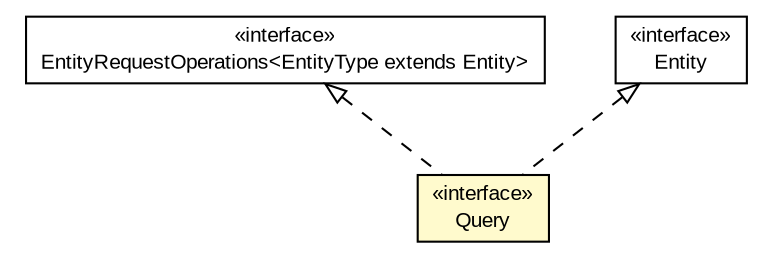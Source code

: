 #!/usr/local/bin/dot
#
# Class diagram 
# Generated by UMLGraph version 5.1 (http://www.umlgraph.org/)
#

digraph G {
	edge [fontname="arial",fontsize=10,labelfontname="arial",labelfontsize=10];
	node [fontname="arial",fontsize=10,shape=plaintext];
	nodesep=0.25;
	ranksep=0.5;
	// io.nextweb.operations.entity.EntityRequestOperations<EntityType extends io.nextweb.Entity>
	c6566 [label=<<table title="io.nextweb.operations.entity.EntityRequestOperations" border="0" cellborder="1" cellspacing="0" cellpadding="2" port="p" href="./operations/entity/EntityRequestOperations.html">
		<tr><td><table border="0" cellspacing="0" cellpadding="1">
<tr><td align="center" balign="center"> &#171;interface&#187; </td></tr>
<tr><td align="center" balign="center"> EntityRequestOperations&lt;EntityType extends Entity&gt; </td></tr>
		</table></td></tr>
		</table>>, fontname="arial", fontcolor="black", fontsize=10.0];
	// io.nextweb.Entity
	c6623 [label=<<table title="io.nextweb.Entity" border="0" cellborder="1" cellspacing="0" cellpadding="2" port="p" href="./Entity.html">
		<tr><td><table border="0" cellspacing="0" cellpadding="1">
<tr><td align="center" balign="center"> &#171;interface&#187; </td></tr>
<tr><td align="center" balign="center"> Entity </td></tr>
		</table></td></tr>
		</table>>, fontname="arial", fontcolor="black", fontsize=10.0];
	// io.nextweb.Query
	c6631 [label=<<table title="io.nextweb.Query" border="0" cellborder="1" cellspacing="0" cellpadding="2" port="p" bgcolor="lemonChiffon" href="./Query.html">
		<tr><td><table border="0" cellspacing="0" cellpadding="1">
<tr><td align="center" balign="center"> &#171;interface&#187; </td></tr>
<tr><td align="center" balign="center"> Query </td></tr>
		</table></td></tr>
		</table>>, fontname="arial", fontcolor="black", fontsize=10.0];
	//io.nextweb.Query implements io.nextweb.Entity
	c6623:p -> c6631:p [dir=back,arrowtail=empty,style=dashed];
	//io.nextweb.Query implements io.nextweb.operations.entity.EntityRequestOperations<EntityType extends io.nextweb.Entity>
	c6566:p -> c6631:p [dir=back,arrowtail=empty,style=dashed];
}

